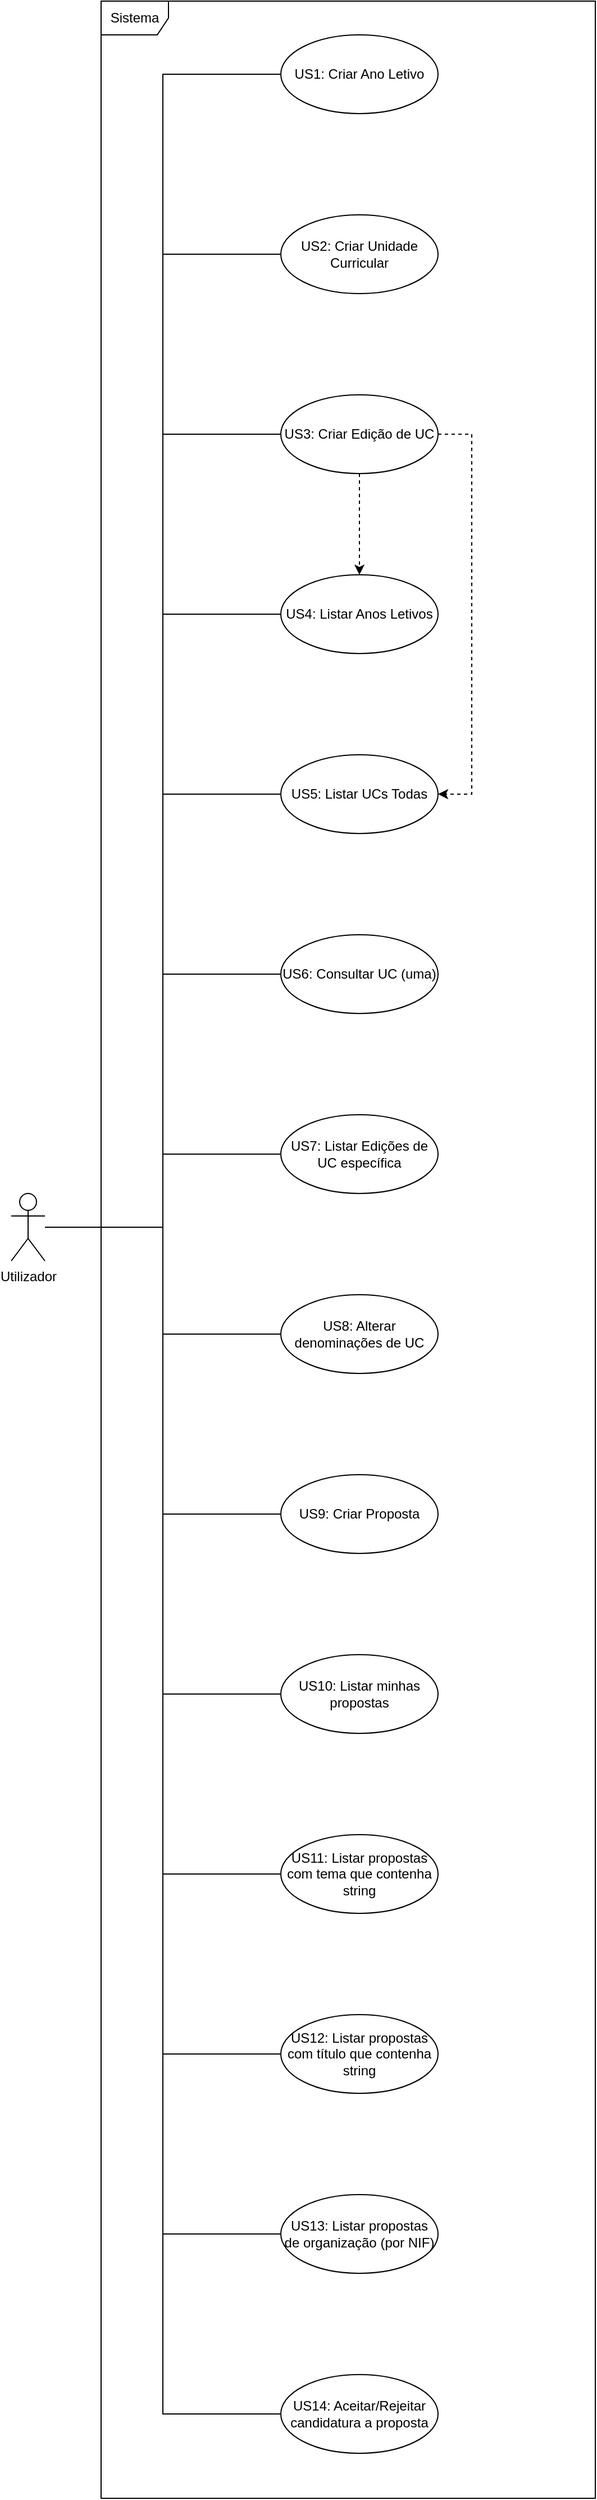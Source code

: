 <mxfile version="18.1.3" type="device"><diagram id="nQ5uKcrBtZ6ZzmU1KDJQ" name="Page-3"><mxGraphModel dx="3472" dy="3041" grid="1" gridSize="10" guides="1" tooltips="1" connect="1" arrows="1" fold="1" page="1" pageScale="1" pageWidth="827" pageHeight="1169" math="0" shadow="0"><root><mxCell id="0"/><mxCell id="1" parent="0"/><mxCell id="JdXDYfy56ZkhE-L01fR8-22" style="edgeStyle=orthogonalEdgeStyle;rounded=0;orthogonalLoop=1;jettySize=auto;html=1;entryX=0;entryY=0.5;entryDx=0;entryDy=0;endArrow=none;endFill=0;" edge="1" parent="1" source="O0AsLoXqCmh3Cp64uaJa-1" target="JdXDYfy56ZkhE-L01fR8-3"><mxGeometry relative="1" as="geometry"/></mxCell><mxCell id="JdXDYfy56ZkhE-L01fR8-23" style="edgeStyle=orthogonalEdgeStyle;rounded=0;orthogonalLoop=1;jettySize=auto;html=1;entryX=0;entryY=0.5;entryDx=0;entryDy=0;endArrow=none;endFill=0;" edge="1" parent="1" source="O0AsLoXqCmh3Cp64uaJa-1" target="O0AsLoXqCmh3Cp64uaJa-2"><mxGeometry relative="1" as="geometry"/></mxCell><mxCell id="JdXDYfy56ZkhE-L01fR8-24" style="edgeStyle=orthogonalEdgeStyle;rounded=0;orthogonalLoop=1;jettySize=auto;html=1;entryX=0;entryY=0.5;entryDx=0;entryDy=0;endArrow=none;endFill=0;" edge="1" parent="1" source="O0AsLoXqCmh3Cp64uaJa-1" target="JdXDYfy56ZkhE-L01fR8-1"><mxGeometry relative="1" as="geometry"/></mxCell><mxCell id="JdXDYfy56ZkhE-L01fR8-25" style="edgeStyle=orthogonalEdgeStyle;rounded=0;orthogonalLoop=1;jettySize=auto;html=1;entryX=0;entryY=0.5;entryDx=0;entryDy=0;endArrow=none;endFill=0;" edge="1" parent="1" source="O0AsLoXqCmh3Cp64uaJa-1" target="JdXDYfy56ZkhE-L01fR8-8"><mxGeometry relative="1" as="geometry"/></mxCell><mxCell id="JdXDYfy56ZkhE-L01fR8-26" style="edgeStyle=orthogonalEdgeStyle;rounded=0;orthogonalLoop=1;jettySize=auto;html=1;entryX=0;entryY=0.5;entryDx=0;entryDy=0;endArrow=none;endFill=0;" edge="1" parent="1" source="O0AsLoXqCmh3Cp64uaJa-1" target="JdXDYfy56ZkhE-L01fR8-7"><mxGeometry relative="1" as="geometry"/></mxCell><mxCell id="JdXDYfy56ZkhE-L01fR8-27" style="edgeStyle=orthogonalEdgeStyle;rounded=0;orthogonalLoop=1;jettySize=auto;html=1;entryX=0;entryY=0.5;entryDx=0;entryDy=0;endArrow=none;endFill=0;" edge="1" parent="1" source="O0AsLoXqCmh3Cp64uaJa-1" target="JdXDYfy56ZkhE-L01fR8-6"><mxGeometry relative="1" as="geometry"/></mxCell><mxCell id="JdXDYfy56ZkhE-L01fR8-28" style="edgeStyle=orthogonalEdgeStyle;rounded=0;orthogonalLoop=1;jettySize=auto;html=1;entryX=0;entryY=0.5;entryDx=0;entryDy=0;endArrow=none;endFill=0;" edge="1" parent="1" source="O0AsLoXqCmh3Cp64uaJa-1" target="JdXDYfy56ZkhE-L01fR8-4"><mxGeometry relative="1" as="geometry"/></mxCell><mxCell id="JdXDYfy56ZkhE-L01fR8-29" style="edgeStyle=orthogonalEdgeStyle;rounded=0;orthogonalLoop=1;jettySize=auto;html=1;entryX=0;entryY=0.5;entryDx=0;entryDy=0;endArrow=none;endFill=0;" edge="1" parent="1" source="O0AsLoXqCmh3Cp64uaJa-1" target="JdXDYfy56ZkhE-L01fR8-12"><mxGeometry relative="1" as="geometry"/></mxCell><mxCell id="JdXDYfy56ZkhE-L01fR8-30" style="edgeStyle=orthogonalEdgeStyle;rounded=0;orthogonalLoop=1;jettySize=auto;html=1;entryX=0;entryY=0.5;entryDx=0;entryDy=0;endArrow=none;endFill=0;" edge="1" parent="1" source="O0AsLoXqCmh3Cp64uaJa-1" target="JdXDYfy56ZkhE-L01fR8-9"><mxGeometry relative="1" as="geometry"/></mxCell><mxCell id="JdXDYfy56ZkhE-L01fR8-31" style="edgeStyle=orthogonalEdgeStyle;rounded=0;orthogonalLoop=1;jettySize=auto;html=1;entryX=0;entryY=0.5;entryDx=0;entryDy=0;endArrow=none;endFill=0;" edge="1" parent="1" source="O0AsLoXqCmh3Cp64uaJa-1" target="JdXDYfy56ZkhE-L01fR8-10"><mxGeometry relative="1" as="geometry"/></mxCell><mxCell id="JdXDYfy56ZkhE-L01fR8-32" style="edgeStyle=orthogonalEdgeStyle;rounded=0;orthogonalLoop=1;jettySize=auto;html=1;endArrow=none;endFill=0;entryX=0;entryY=0.5;entryDx=0;entryDy=0;" edge="1" parent="1" source="O0AsLoXqCmh3Cp64uaJa-1" target="JdXDYfy56ZkhE-L01fR8-11"><mxGeometry relative="1" as="geometry"><mxPoint x="280" y="1760" as="targetPoint"/></mxGeometry></mxCell><mxCell id="JdXDYfy56ZkhE-L01fR8-33" style="edgeStyle=orthogonalEdgeStyle;rounded=0;orthogonalLoop=1;jettySize=auto;html=1;entryX=0;entryY=0.5;entryDx=0;entryDy=0;endArrow=none;endFill=0;" edge="1" parent="1" source="O0AsLoXqCmh3Cp64uaJa-1" target="JdXDYfy56ZkhE-L01fR8-13"><mxGeometry relative="1" as="geometry"/></mxCell><mxCell id="JdXDYfy56ZkhE-L01fR8-34" style="edgeStyle=orthogonalEdgeStyle;rounded=0;orthogonalLoop=1;jettySize=auto;html=1;entryX=0;entryY=0.5;entryDx=0;entryDy=0;endArrow=none;endFill=0;" edge="1" parent="1" source="O0AsLoXqCmh3Cp64uaJa-1" target="JdXDYfy56ZkhE-L01fR8-2"><mxGeometry relative="1" as="geometry"/></mxCell><mxCell id="JdXDYfy56ZkhE-L01fR8-35" style="edgeStyle=orthogonalEdgeStyle;rounded=0;orthogonalLoop=1;jettySize=auto;html=1;entryX=0;entryY=0.5;entryDx=0;entryDy=0;endArrow=none;endFill=0;" edge="1" parent="1" source="O0AsLoXqCmh3Cp64uaJa-1" target="JdXDYfy56ZkhE-L01fR8-5"><mxGeometry relative="1" as="geometry"/></mxCell><mxCell id="O0AsLoXqCmh3Cp64uaJa-1" value="Utilizador" style="shape=umlActor;verticalLabelPosition=bottom;verticalAlign=top;html=1;" vertex="1" parent="1"><mxGeometry x="50" y="850" width="30" height="60" as="geometry"/></mxCell><mxCell id="O0AsLoXqCmh3Cp64uaJa-2" value="US4: Listar Anos Letivos" style="ellipse;whiteSpace=wrap;html=1;" vertex="1" parent="1"><mxGeometry x="290" y="300" width="140" height="70" as="geometry"/></mxCell><mxCell id="O0AsLoXqCmh3Cp64uaJa-3" value="Sistema" style="shape=umlFrame;whiteSpace=wrap;html=1;" vertex="1" parent="1"><mxGeometry x="130" y="-210" width="440" height="2220" as="geometry"/></mxCell><mxCell id="JdXDYfy56ZkhE-L01fR8-1" value="US5: Listar UCs Todas" style="ellipse;whiteSpace=wrap;html=1;" vertex="1" parent="1"><mxGeometry x="290" y="460" width="140" height="70" as="geometry"/></mxCell><mxCell id="JdXDYfy56ZkhE-L01fR8-2" value="US2: Criar Unidade Curricular" style="ellipse;whiteSpace=wrap;html=1;" vertex="1" parent="1"><mxGeometry x="290" y="-20" width="140" height="70" as="geometry"/></mxCell><mxCell id="JdXDYfy56ZkhE-L01fR8-39" style="edgeStyle=orthogonalEdgeStyle;rounded=0;orthogonalLoop=1;jettySize=auto;html=1;dashed=1;endArrow=classic;endFill=1;" edge="1" parent="1" source="JdXDYfy56ZkhE-L01fR8-3" target="O0AsLoXqCmh3Cp64uaJa-2"><mxGeometry relative="1" as="geometry"/></mxCell><mxCell id="JdXDYfy56ZkhE-L01fR8-40" style="edgeStyle=orthogonalEdgeStyle;rounded=0;orthogonalLoop=1;jettySize=auto;html=1;entryX=1;entryY=0.5;entryDx=0;entryDy=0;dashed=1;endArrow=classic;endFill=1;" edge="1" parent="1" source="JdXDYfy56ZkhE-L01fR8-3" target="JdXDYfy56ZkhE-L01fR8-1"><mxGeometry relative="1" as="geometry"><Array as="points"><mxPoint x="460" y="175"/><mxPoint x="460" y="495"/></Array></mxGeometry></mxCell><mxCell id="JdXDYfy56ZkhE-L01fR8-3" value="US3: Criar Edição de UC" style="ellipse;whiteSpace=wrap;html=1;" vertex="1" parent="1"><mxGeometry x="290" y="140" width="140" height="70" as="geometry"/></mxCell><mxCell id="JdXDYfy56ZkhE-L01fR8-4" value="US9: Criar Proposta" style="ellipse;whiteSpace=wrap;html=1;" vertex="1" parent="1"><mxGeometry x="290" y="1100" width="140" height="70" as="geometry"/></mxCell><mxCell id="JdXDYfy56ZkhE-L01fR8-5" value="US1: Criar Ano Letivo" style="ellipse;whiteSpace=wrap;html=1;" vertex="1" parent="1"><mxGeometry x="290" y="-180" width="140" height="70" as="geometry"/></mxCell><mxCell id="JdXDYfy56ZkhE-L01fR8-7" value="US7: Listar Edições de UC específica" style="ellipse;whiteSpace=wrap;html=1;" vertex="1" parent="1"><mxGeometry x="290" y="780" width="140" height="70" as="geometry"/></mxCell><mxCell id="JdXDYfy56ZkhE-L01fR8-8" value="US6: Consultar UC (uma)" style="ellipse;whiteSpace=wrap;html=1;" vertex="1" parent="1"><mxGeometry x="290" y="620" width="140" height="70" as="geometry"/></mxCell><mxCell id="JdXDYfy56ZkhE-L01fR8-9" value="US11: Listar propostas com tema que contenha string" style="ellipse;whiteSpace=wrap;html=1;" vertex="1" parent="1"><mxGeometry x="290" y="1420" width="140" height="70" as="geometry"/></mxCell><mxCell id="JdXDYfy56ZkhE-L01fR8-10" value="US12: Listar propostas com título que contenha string" style="ellipse;whiteSpace=wrap;html=1;" vertex="1" parent="1"><mxGeometry x="290" y="1580" width="140" height="70" as="geometry"/></mxCell><mxCell id="JdXDYfy56ZkhE-L01fR8-11" value="US13: Listar propostas de organização (por NIF)" style="ellipse;whiteSpace=wrap;html=1;" vertex="1" parent="1"><mxGeometry x="290" y="1740" width="140" height="70" as="geometry"/></mxCell><mxCell id="JdXDYfy56ZkhE-L01fR8-12" value="US10: Listar minhas propostas" style="ellipse;whiteSpace=wrap;html=1;" vertex="1" parent="1"><mxGeometry x="290" y="1260" width="140" height="70" as="geometry"/></mxCell><mxCell id="JdXDYfy56ZkhE-L01fR8-13" value="US14: Aceitar/Rejeitar candidatura a proposta" style="ellipse;whiteSpace=wrap;html=1;" vertex="1" parent="1"><mxGeometry x="290" y="1900" width="140" height="70" as="geometry"/></mxCell><mxCell id="JdXDYfy56ZkhE-L01fR8-6" value="US8: Alterar denominações de UC" style="ellipse;whiteSpace=wrap;html=1;" vertex="1" parent="1"><mxGeometry x="290" y="940" width="140" height="70" as="geometry"/></mxCell></root></mxGraphModel></diagram></mxfile>